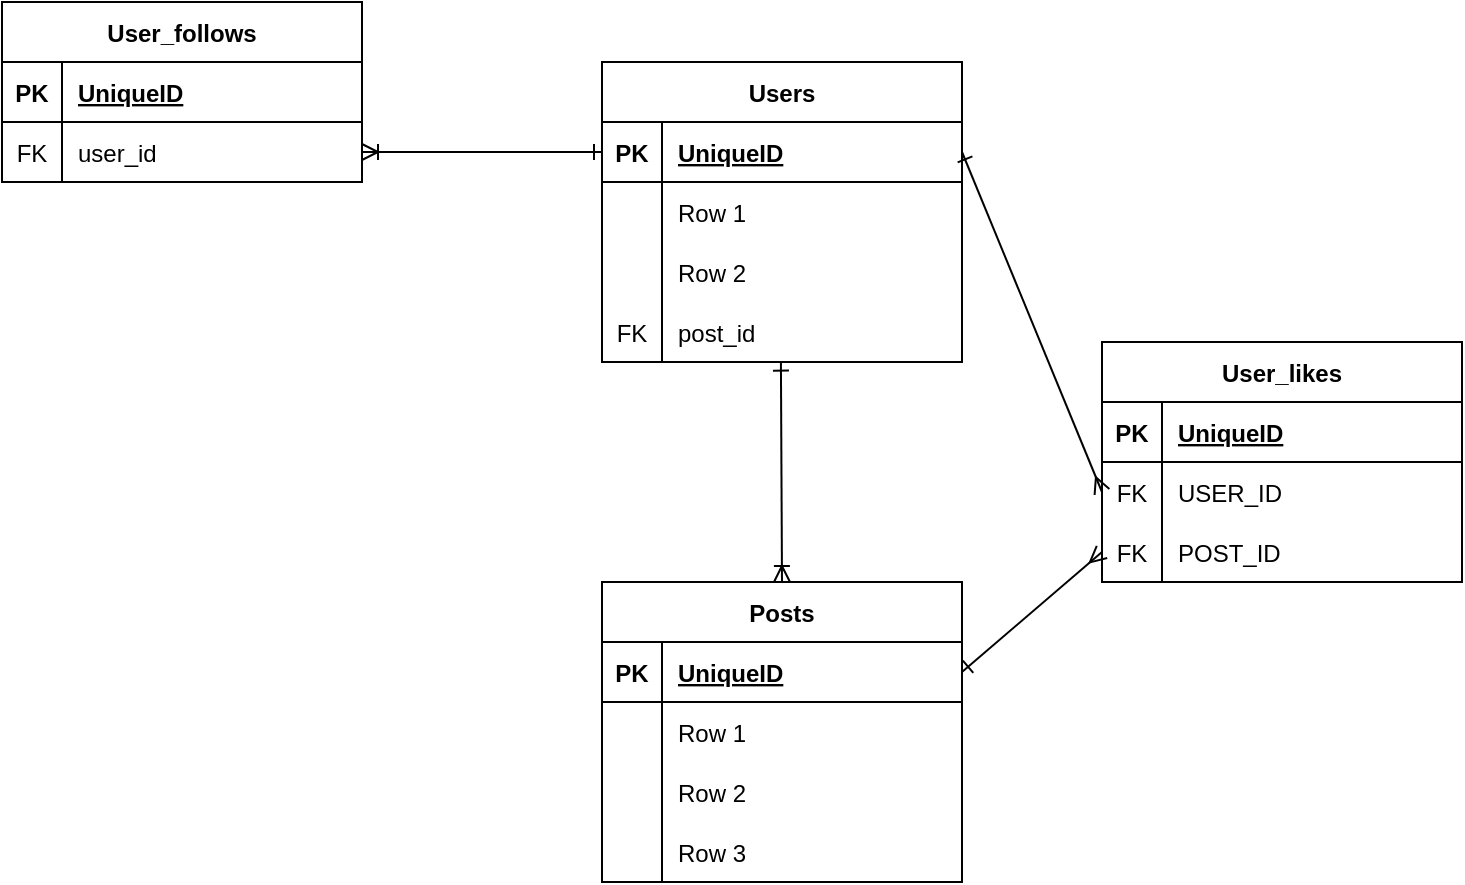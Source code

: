 <mxfile>
    <diagram id="KNBRS0l6CtIq-ckp3vli" name="Page-1">
        <mxGraphModel dx="763" dy="907" grid="1" gridSize="10" guides="1" tooltips="1" connect="1" arrows="1" fold="1" page="1" pageScale="1" pageWidth="850" pageHeight="1100" math="0" shadow="0">
            <root>
                <mxCell id="0"/>
                <mxCell id="1" parent="0"/>
                <mxCell id="2" value="Users" style="shape=table;startSize=30;container=1;collapsible=1;childLayout=tableLayout;fixedRows=1;rowLines=0;fontStyle=1;align=center;resizeLast=1;" vertex="1" parent="1">
                    <mxGeometry x="340" y="40" width="180" height="150" as="geometry"/>
                </mxCell>
                <mxCell id="3" value="" style="shape=tableRow;horizontal=0;startSize=0;swimlaneHead=0;swimlaneBody=0;fillColor=none;collapsible=0;dropTarget=0;points=[[0,0.5],[1,0.5]];portConstraint=eastwest;top=0;left=0;right=0;bottom=1;" vertex="1" parent="2">
                    <mxGeometry y="30" width="180" height="30" as="geometry"/>
                </mxCell>
                <mxCell id="4" value="PK" style="shape=partialRectangle;connectable=0;fillColor=none;top=0;left=0;bottom=0;right=0;fontStyle=1;overflow=hidden;" vertex="1" parent="3">
                    <mxGeometry width="30" height="30" as="geometry">
                        <mxRectangle width="30" height="30" as="alternateBounds"/>
                    </mxGeometry>
                </mxCell>
                <mxCell id="5" value="UniqueID" style="shape=partialRectangle;connectable=0;fillColor=none;top=0;left=0;bottom=0;right=0;align=left;spacingLeft=6;fontStyle=5;overflow=hidden;" vertex="1" parent="3">
                    <mxGeometry x="30" width="150" height="30" as="geometry">
                        <mxRectangle width="150" height="30" as="alternateBounds"/>
                    </mxGeometry>
                </mxCell>
                <mxCell id="6" value="" style="shape=tableRow;horizontal=0;startSize=0;swimlaneHead=0;swimlaneBody=0;fillColor=none;collapsible=0;dropTarget=0;points=[[0,0.5],[1,0.5]];portConstraint=eastwest;top=0;left=0;right=0;bottom=0;" vertex="1" parent="2">
                    <mxGeometry y="60" width="180" height="30" as="geometry"/>
                </mxCell>
                <mxCell id="7" value="" style="shape=partialRectangle;connectable=0;fillColor=none;top=0;left=0;bottom=0;right=0;editable=1;overflow=hidden;" vertex="1" parent="6">
                    <mxGeometry width="30" height="30" as="geometry">
                        <mxRectangle width="30" height="30" as="alternateBounds"/>
                    </mxGeometry>
                </mxCell>
                <mxCell id="8" value="Row 1" style="shape=partialRectangle;connectable=0;fillColor=none;top=0;left=0;bottom=0;right=0;align=left;spacingLeft=6;overflow=hidden;" vertex="1" parent="6">
                    <mxGeometry x="30" width="150" height="30" as="geometry">
                        <mxRectangle width="150" height="30" as="alternateBounds"/>
                    </mxGeometry>
                </mxCell>
                <mxCell id="9" value="" style="shape=tableRow;horizontal=0;startSize=0;swimlaneHead=0;swimlaneBody=0;fillColor=none;collapsible=0;dropTarget=0;points=[[0,0.5],[1,0.5]];portConstraint=eastwest;top=0;left=0;right=0;bottom=0;" vertex="1" parent="2">
                    <mxGeometry y="90" width="180" height="30" as="geometry"/>
                </mxCell>
                <mxCell id="10" value="" style="shape=partialRectangle;connectable=0;fillColor=none;top=0;left=0;bottom=0;right=0;editable=1;overflow=hidden;" vertex="1" parent="9">
                    <mxGeometry width="30" height="30" as="geometry">
                        <mxRectangle width="30" height="30" as="alternateBounds"/>
                    </mxGeometry>
                </mxCell>
                <mxCell id="11" value="Row 2" style="shape=partialRectangle;connectable=0;fillColor=none;top=0;left=0;bottom=0;right=0;align=left;spacingLeft=6;overflow=hidden;" vertex="1" parent="9">
                    <mxGeometry x="30" width="150" height="30" as="geometry">
                        <mxRectangle width="150" height="30" as="alternateBounds"/>
                    </mxGeometry>
                </mxCell>
                <mxCell id="12" value="" style="shape=tableRow;horizontal=0;startSize=0;swimlaneHead=0;swimlaneBody=0;fillColor=none;collapsible=0;dropTarget=0;points=[[0,0.5],[1,0.5]];portConstraint=eastwest;top=0;left=0;right=0;bottom=0;" vertex="1" parent="2">
                    <mxGeometry y="120" width="180" height="30" as="geometry"/>
                </mxCell>
                <mxCell id="13" value="FK" style="shape=partialRectangle;connectable=0;fillColor=none;top=0;left=0;bottom=0;right=0;editable=1;overflow=hidden;" vertex="1" parent="12">
                    <mxGeometry width="30" height="30" as="geometry">
                        <mxRectangle width="30" height="30" as="alternateBounds"/>
                    </mxGeometry>
                </mxCell>
                <mxCell id="14" value="post_id" style="shape=partialRectangle;connectable=0;fillColor=none;top=0;left=0;bottom=0;right=0;align=left;spacingLeft=6;overflow=hidden;" vertex="1" parent="12">
                    <mxGeometry x="30" width="150" height="30" as="geometry">
                        <mxRectangle width="150" height="30" as="alternateBounds"/>
                    </mxGeometry>
                </mxCell>
                <mxCell id="15" value="Posts" style="shape=table;startSize=30;container=1;collapsible=1;childLayout=tableLayout;fixedRows=1;rowLines=0;fontStyle=1;align=center;resizeLast=1;" vertex="1" parent="1">
                    <mxGeometry x="340" y="300" width="180" height="150" as="geometry"/>
                </mxCell>
                <mxCell id="16" value="" style="shape=tableRow;horizontal=0;startSize=0;swimlaneHead=0;swimlaneBody=0;fillColor=none;collapsible=0;dropTarget=0;points=[[0,0.5],[1,0.5]];portConstraint=eastwest;top=0;left=0;right=0;bottom=1;" vertex="1" parent="15">
                    <mxGeometry y="30" width="180" height="30" as="geometry"/>
                </mxCell>
                <mxCell id="17" value="PK" style="shape=partialRectangle;connectable=0;fillColor=none;top=0;left=0;bottom=0;right=0;fontStyle=1;overflow=hidden;" vertex="1" parent="16">
                    <mxGeometry width="30" height="30" as="geometry">
                        <mxRectangle width="30" height="30" as="alternateBounds"/>
                    </mxGeometry>
                </mxCell>
                <mxCell id="18" value="UniqueID" style="shape=partialRectangle;connectable=0;fillColor=none;top=0;left=0;bottom=0;right=0;align=left;spacingLeft=6;fontStyle=5;overflow=hidden;" vertex="1" parent="16">
                    <mxGeometry x="30" width="150" height="30" as="geometry">
                        <mxRectangle width="150" height="30" as="alternateBounds"/>
                    </mxGeometry>
                </mxCell>
                <mxCell id="19" value="" style="shape=tableRow;horizontal=0;startSize=0;swimlaneHead=0;swimlaneBody=0;fillColor=none;collapsible=0;dropTarget=0;points=[[0,0.5],[1,0.5]];portConstraint=eastwest;top=0;left=0;right=0;bottom=0;" vertex="1" parent="15">
                    <mxGeometry y="60" width="180" height="30" as="geometry"/>
                </mxCell>
                <mxCell id="20" value="" style="shape=partialRectangle;connectable=0;fillColor=none;top=0;left=0;bottom=0;right=0;editable=1;overflow=hidden;" vertex="1" parent="19">
                    <mxGeometry width="30" height="30" as="geometry">
                        <mxRectangle width="30" height="30" as="alternateBounds"/>
                    </mxGeometry>
                </mxCell>
                <mxCell id="21" value="Row 1" style="shape=partialRectangle;connectable=0;fillColor=none;top=0;left=0;bottom=0;right=0;align=left;spacingLeft=6;overflow=hidden;" vertex="1" parent="19">
                    <mxGeometry x="30" width="150" height="30" as="geometry">
                        <mxRectangle width="150" height="30" as="alternateBounds"/>
                    </mxGeometry>
                </mxCell>
                <mxCell id="22" value="" style="shape=tableRow;horizontal=0;startSize=0;swimlaneHead=0;swimlaneBody=0;fillColor=none;collapsible=0;dropTarget=0;points=[[0,0.5],[1,0.5]];portConstraint=eastwest;top=0;left=0;right=0;bottom=0;" vertex="1" parent="15">
                    <mxGeometry y="90" width="180" height="30" as="geometry"/>
                </mxCell>
                <mxCell id="23" value="" style="shape=partialRectangle;connectable=0;fillColor=none;top=0;left=0;bottom=0;right=0;editable=1;overflow=hidden;" vertex="1" parent="22">
                    <mxGeometry width="30" height="30" as="geometry">
                        <mxRectangle width="30" height="30" as="alternateBounds"/>
                    </mxGeometry>
                </mxCell>
                <mxCell id="24" value="Row 2" style="shape=partialRectangle;connectable=0;fillColor=none;top=0;left=0;bottom=0;right=0;align=left;spacingLeft=6;overflow=hidden;" vertex="1" parent="22">
                    <mxGeometry x="30" width="150" height="30" as="geometry">
                        <mxRectangle width="150" height="30" as="alternateBounds"/>
                    </mxGeometry>
                </mxCell>
                <mxCell id="25" value="" style="shape=tableRow;horizontal=0;startSize=0;swimlaneHead=0;swimlaneBody=0;fillColor=none;collapsible=0;dropTarget=0;points=[[0,0.5],[1,0.5]];portConstraint=eastwest;top=0;left=0;right=0;bottom=0;" vertex="1" parent="15">
                    <mxGeometry y="120" width="180" height="30" as="geometry"/>
                </mxCell>
                <mxCell id="26" value="" style="shape=partialRectangle;connectable=0;fillColor=none;top=0;left=0;bottom=0;right=0;editable=1;overflow=hidden;" vertex="1" parent="25">
                    <mxGeometry width="30" height="30" as="geometry">
                        <mxRectangle width="30" height="30" as="alternateBounds"/>
                    </mxGeometry>
                </mxCell>
                <mxCell id="27" value="Row 3" style="shape=partialRectangle;connectable=0;fillColor=none;top=0;left=0;bottom=0;right=0;align=left;spacingLeft=6;overflow=hidden;" vertex="1" parent="25">
                    <mxGeometry x="30" width="150" height="30" as="geometry">
                        <mxRectangle width="150" height="30" as="alternateBounds"/>
                    </mxGeometry>
                </mxCell>
                <mxCell id="28" style="edgeStyle=none;html=1;entryX=0.5;entryY=0;entryDx=0;entryDy=0;exitX=0.497;exitY=1.011;exitDx=0;exitDy=0;endArrow=ERoneToMany;endFill=0;exitPerimeter=0;startArrow=ERone;startFill=0;" edge="1" parent="1" source="12" target="15">
                    <mxGeometry relative="1" as="geometry"/>
                </mxCell>
                <mxCell id="29" value="User_follows" style="shape=table;startSize=30;container=1;collapsible=1;childLayout=tableLayout;fixedRows=1;rowLines=0;fontStyle=1;align=center;resizeLast=1;" vertex="1" parent="1">
                    <mxGeometry x="40" y="10" width="180" height="90" as="geometry"/>
                </mxCell>
                <mxCell id="30" value="" style="shape=tableRow;horizontal=0;startSize=0;swimlaneHead=0;swimlaneBody=0;fillColor=none;collapsible=0;dropTarget=0;points=[[0,0.5],[1,0.5]];portConstraint=eastwest;top=0;left=0;right=0;bottom=1;" vertex="1" parent="29">
                    <mxGeometry y="30" width="180" height="30" as="geometry"/>
                </mxCell>
                <mxCell id="31" value="PK" style="shape=partialRectangle;connectable=0;fillColor=none;top=0;left=0;bottom=0;right=0;fontStyle=1;overflow=hidden;" vertex="1" parent="30">
                    <mxGeometry width="30" height="30" as="geometry">
                        <mxRectangle width="30" height="30" as="alternateBounds"/>
                    </mxGeometry>
                </mxCell>
                <mxCell id="32" value="UniqueID" style="shape=partialRectangle;connectable=0;fillColor=none;top=0;left=0;bottom=0;right=0;align=left;spacingLeft=6;fontStyle=5;overflow=hidden;" vertex="1" parent="30">
                    <mxGeometry x="30" width="150" height="30" as="geometry">
                        <mxRectangle width="150" height="30" as="alternateBounds"/>
                    </mxGeometry>
                </mxCell>
                <mxCell id="33" value="" style="shape=tableRow;horizontal=0;startSize=0;swimlaneHead=0;swimlaneBody=0;fillColor=none;collapsible=0;dropTarget=0;points=[[0,0.5],[1,0.5]];portConstraint=eastwest;top=0;left=0;right=0;bottom=0;" vertex="1" parent="29">
                    <mxGeometry y="60" width="180" height="30" as="geometry"/>
                </mxCell>
                <mxCell id="34" value="FK" style="shape=partialRectangle;connectable=0;fillColor=none;top=0;left=0;bottom=0;right=0;editable=1;overflow=hidden;" vertex="1" parent="33">
                    <mxGeometry width="30" height="30" as="geometry">
                        <mxRectangle width="30" height="30" as="alternateBounds"/>
                    </mxGeometry>
                </mxCell>
                <mxCell id="35" value="user_id" style="shape=partialRectangle;connectable=0;fillColor=none;top=0;left=0;bottom=0;right=0;align=left;spacingLeft=6;overflow=hidden;" vertex="1" parent="33">
                    <mxGeometry x="30" width="150" height="30" as="geometry">
                        <mxRectangle width="150" height="30" as="alternateBounds"/>
                    </mxGeometry>
                </mxCell>
                <mxCell id="43" value="User_likes" style="shape=table;startSize=30;container=1;collapsible=1;childLayout=tableLayout;fixedRows=1;rowLines=0;fontStyle=1;align=center;resizeLast=1;" vertex="1" parent="1">
                    <mxGeometry x="590" y="180" width="180" height="120" as="geometry"/>
                </mxCell>
                <mxCell id="44" value="" style="shape=tableRow;horizontal=0;startSize=0;swimlaneHead=0;swimlaneBody=0;fillColor=none;collapsible=0;dropTarget=0;points=[[0,0.5],[1,0.5]];portConstraint=eastwest;top=0;left=0;right=0;bottom=1;" vertex="1" parent="43">
                    <mxGeometry y="30" width="180" height="30" as="geometry"/>
                </mxCell>
                <mxCell id="45" value="PK" style="shape=partialRectangle;connectable=0;fillColor=none;top=0;left=0;bottom=0;right=0;fontStyle=1;overflow=hidden;" vertex="1" parent="44">
                    <mxGeometry width="30" height="30" as="geometry">
                        <mxRectangle width="30" height="30" as="alternateBounds"/>
                    </mxGeometry>
                </mxCell>
                <mxCell id="46" value="UniqueID" style="shape=partialRectangle;connectable=0;fillColor=none;top=0;left=0;bottom=0;right=0;align=left;spacingLeft=6;fontStyle=5;overflow=hidden;" vertex="1" parent="44">
                    <mxGeometry x="30" width="150" height="30" as="geometry">
                        <mxRectangle width="150" height="30" as="alternateBounds"/>
                    </mxGeometry>
                </mxCell>
                <mxCell id="47" value="" style="shape=tableRow;horizontal=0;startSize=0;swimlaneHead=0;swimlaneBody=0;fillColor=none;collapsible=0;dropTarget=0;points=[[0,0.5],[1,0.5]];portConstraint=eastwest;top=0;left=0;right=0;bottom=0;" vertex="1" parent="43">
                    <mxGeometry y="60" width="180" height="30" as="geometry"/>
                </mxCell>
                <mxCell id="48" value="FK" style="shape=partialRectangle;connectable=0;fillColor=none;top=0;left=0;bottom=0;right=0;editable=1;overflow=hidden;" vertex="1" parent="47">
                    <mxGeometry width="30" height="30" as="geometry">
                        <mxRectangle width="30" height="30" as="alternateBounds"/>
                    </mxGeometry>
                </mxCell>
                <mxCell id="49" value="USER_ID" style="shape=partialRectangle;connectable=0;fillColor=none;top=0;left=0;bottom=0;right=0;align=left;spacingLeft=6;overflow=hidden;" vertex="1" parent="47">
                    <mxGeometry x="30" width="150" height="30" as="geometry">
                        <mxRectangle width="150" height="30" as="alternateBounds"/>
                    </mxGeometry>
                </mxCell>
                <mxCell id="50" value="" style="shape=tableRow;horizontal=0;startSize=0;swimlaneHead=0;swimlaneBody=0;fillColor=none;collapsible=0;dropTarget=0;points=[[0,0.5],[1,0.5]];portConstraint=eastwest;top=0;left=0;right=0;bottom=0;" vertex="1" parent="43">
                    <mxGeometry y="90" width="180" height="30" as="geometry"/>
                </mxCell>
                <mxCell id="51" value="FK" style="shape=partialRectangle;connectable=0;fillColor=none;top=0;left=0;bottom=0;right=0;editable=1;overflow=hidden;" vertex="1" parent="50">
                    <mxGeometry width="30" height="30" as="geometry">
                        <mxRectangle width="30" height="30" as="alternateBounds"/>
                    </mxGeometry>
                </mxCell>
                <mxCell id="52" value="POST_ID" style="shape=partialRectangle;connectable=0;fillColor=none;top=0;left=0;bottom=0;right=0;align=left;spacingLeft=6;overflow=hidden;" vertex="1" parent="50">
                    <mxGeometry x="30" width="150" height="30" as="geometry">
                        <mxRectangle width="150" height="30" as="alternateBounds"/>
                    </mxGeometry>
                </mxCell>
                <mxCell id="61" style="edgeStyle=none;html=1;exitX=0;exitY=0.5;exitDx=0;exitDy=0;entryX=1;entryY=0.5;entryDx=0;entryDy=0;startArrow=ERone;startFill=0;endArrow=ERoneToMany;endFill=0;" edge="1" parent="1" source="3" target="33">
                    <mxGeometry relative="1" as="geometry"/>
                </mxCell>
                <mxCell id="64" style="edgeStyle=none;html=1;exitX=0;exitY=0.5;exitDx=0;exitDy=0;entryX=1;entryY=0.5;entryDx=0;entryDy=0;startArrow=ERmany;startFill=0;endArrow=ERone;endFill=0;" edge="1" parent="1" source="47" target="3">
                    <mxGeometry relative="1" as="geometry"/>
                </mxCell>
                <mxCell id="65" style="edgeStyle=none;html=1;exitX=0;exitY=0.5;exitDx=0;exitDy=0;entryX=1;entryY=0.5;entryDx=0;entryDy=0;startArrow=ERmany;startFill=0;endArrow=ERone;endFill=0;" edge="1" parent="1" source="50" target="16">
                    <mxGeometry relative="1" as="geometry"/>
                </mxCell>
            </root>
        </mxGraphModel>
    </diagram>
</mxfile>